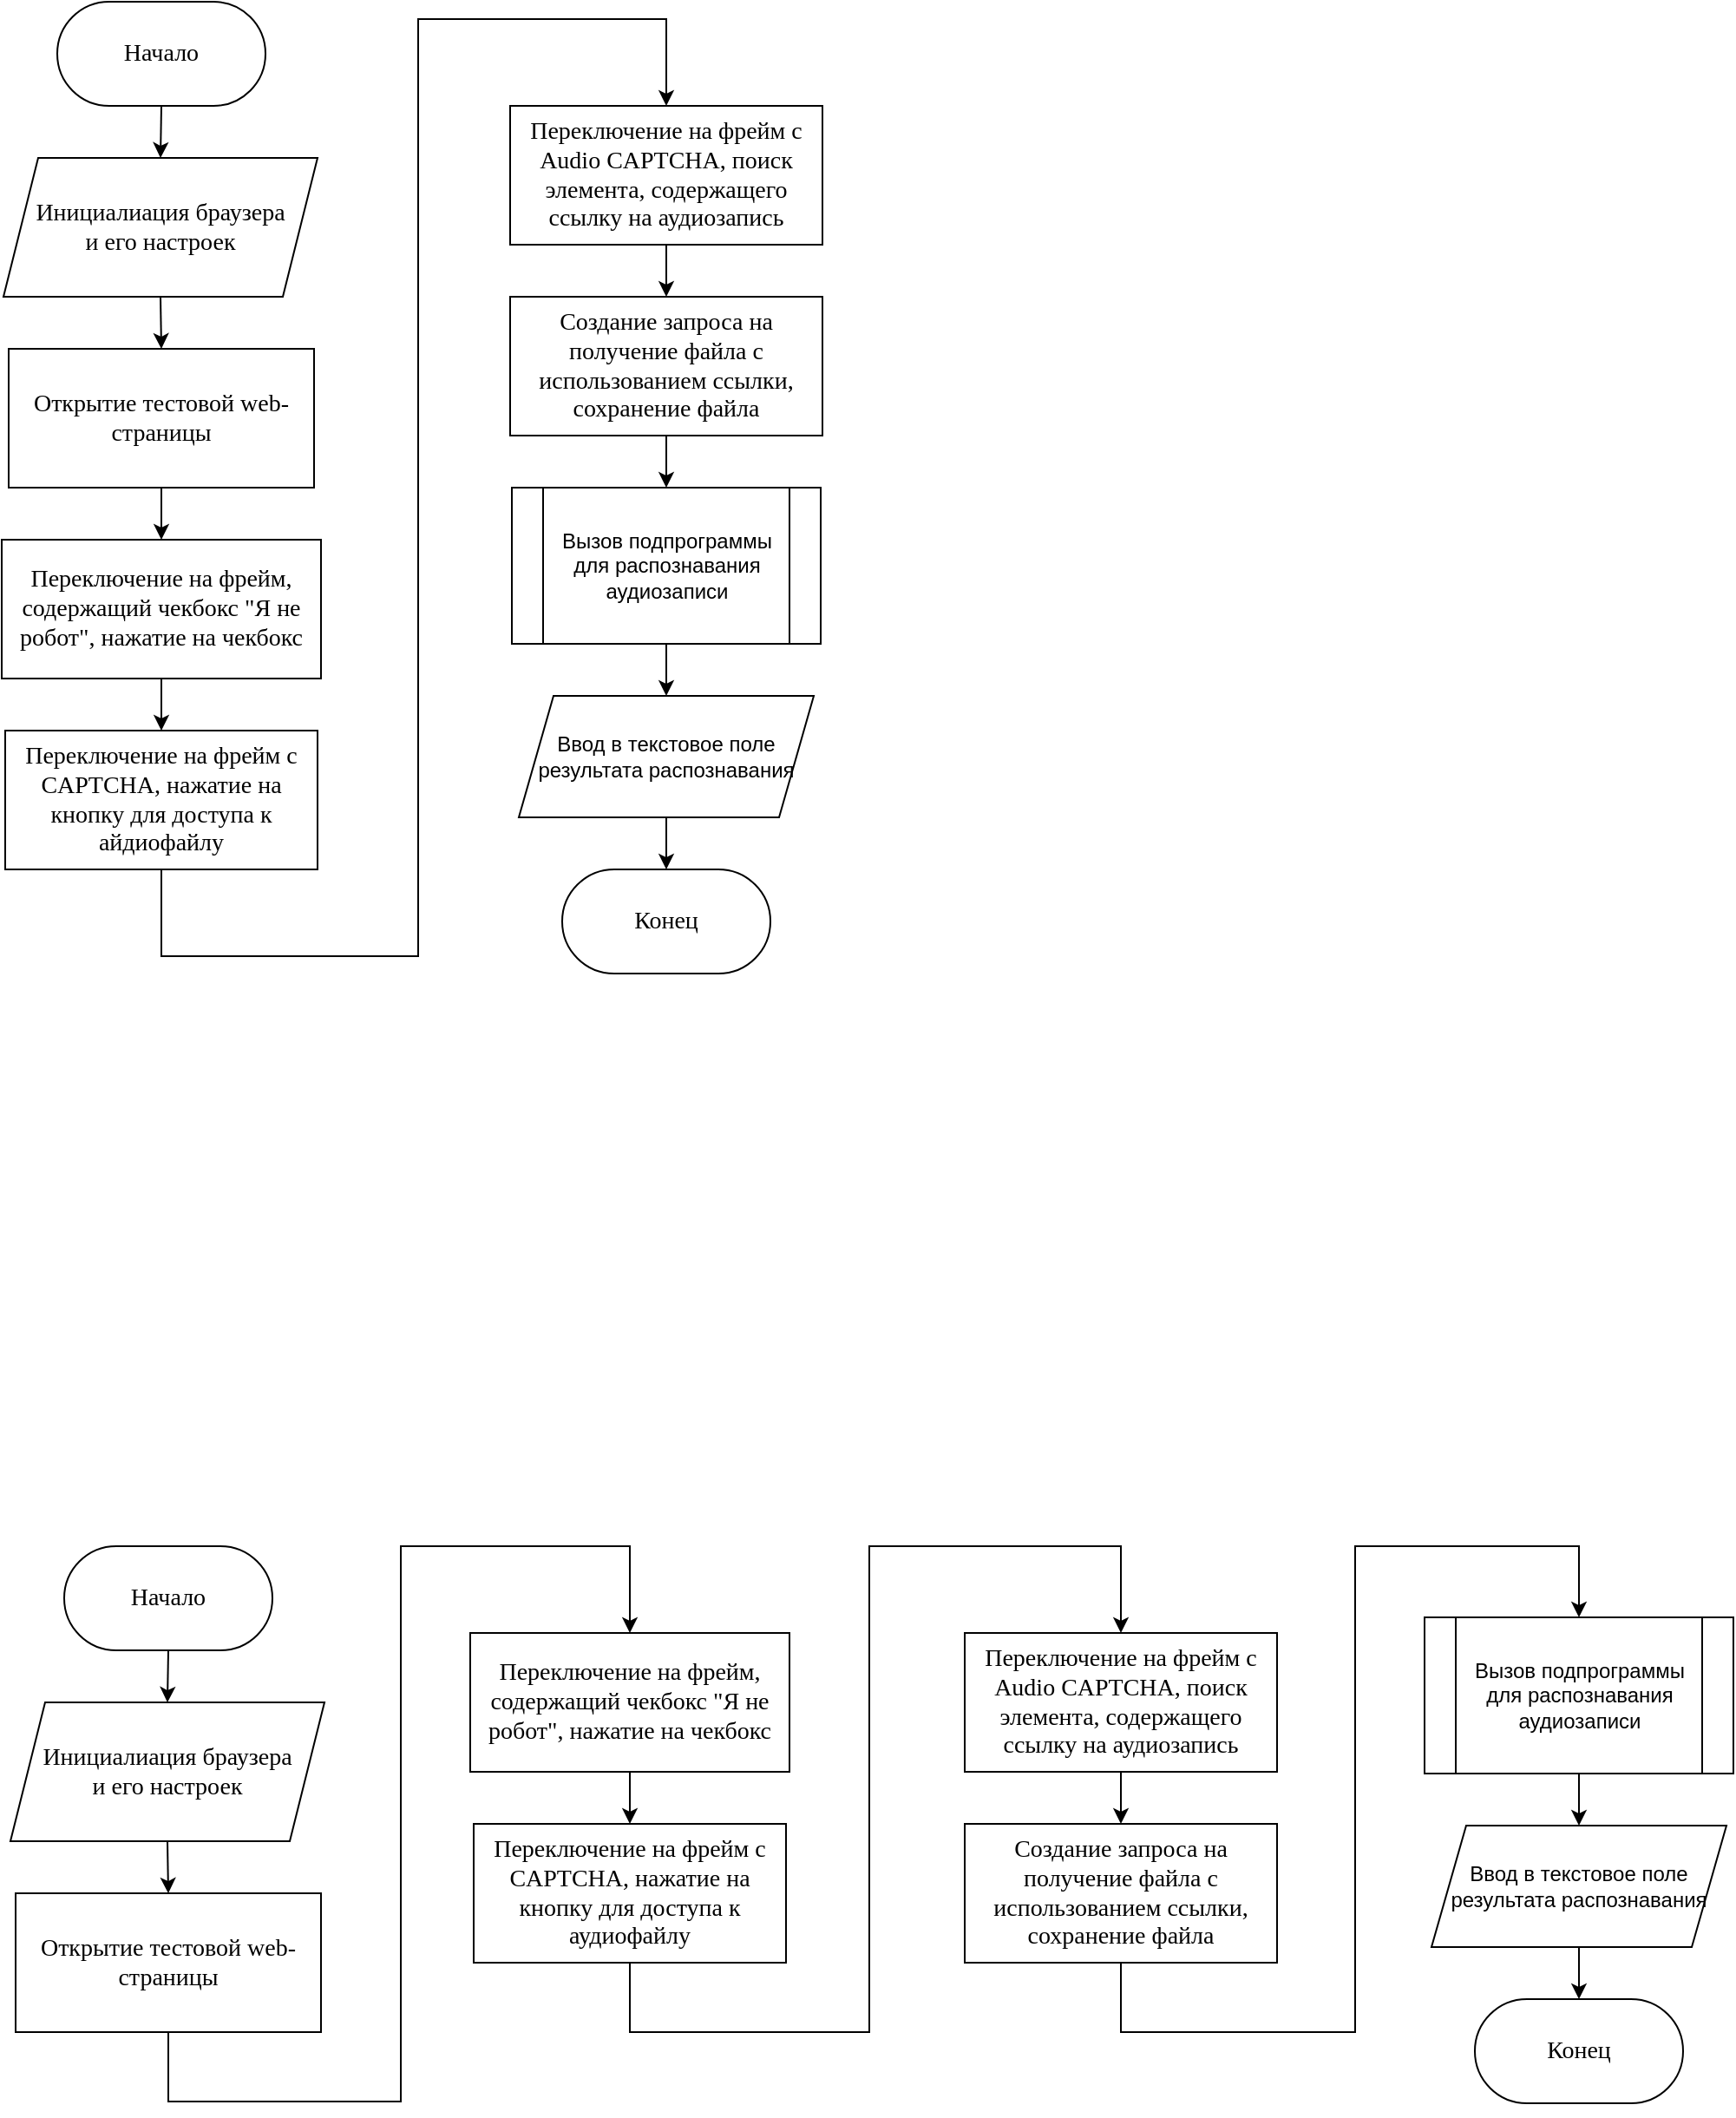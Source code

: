 <mxfile version="26.3.0">
  <diagram id="C5RBs43oDa-KdzZeNtuy" name="Page-1">
    <mxGraphModel dx="1426" dy="777" grid="1" gridSize="10" guides="1" tooltips="1" connect="1" arrows="1" fold="1" page="1" pageScale="1" pageWidth="1169" pageHeight="827" math="0" shadow="0">
      <root>
        <mxCell id="WIyWlLk6GJQsqaUBKTNV-0" />
        <mxCell id="WIyWlLk6GJQsqaUBKTNV-1" parent="WIyWlLk6GJQsqaUBKTNV-0" />
        <mxCell id="pFASb3sMWm2JdV4sOUbT-0" value="&lt;font face=&quot;Times New Roman&quot; style=&quot;font-size: 14px;&quot;&gt;Начало&lt;/font&gt;" style="rounded=1;whiteSpace=wrap;html=1;arcSize=50;" parent="WIyWlLk6GJQsqaUBKTNV-1" vertex="1">
          <mxGeometry x="62" y="30" width="120" height="60" as="geometry" />
        </mxCell>
        <mxCell id="pFASb3sMWm2JdV4sOUbT-1" value="&lt;font style=&quot;font-size: 14px;&quot; face=&quot;Times New Roman&quot;&gt;Конец&lt;/font&gt;" style="rounded=1;whiteSpace=wrap;html=1;arcSize=50;" parent="WIyWlLk6GJQsqaUBKTNV-1" vertex="1">
          <mxGeometry x="353" y="530" width="120" height="60" as="geometry" />
        </mxCell>
        <mxCell id="pFASb3sMWm2JdV4sOUbT-2" value="&lt;font style=&quot;font-size: 14px;&quot; face=&quot;Times New Roman&quot;&gt;Инициалиация браузера&lt;/font&gt;&lt;div&gt;&lt;font style=&quot;font-size: 14px;&quot; face=&quot;Times New Roman&quot;&gt;и его настроек&lt;/font&gt;&lt;/div&gt;" style="shape=parallelogram;perimeter=parallelogramPerimeter;whiteSpace=wrap;html=1;fixedSize=1;" parent="WIyWlLk6GJQsqaUBKTNV-1" vertex="1">
          <mxGeometry x="31" y="120" width="181" height="80" as="geometry" />
        </mxCell>
        <mxCell id="pFASb3sMWm2JdV4sOUbT-3" value="&lt;font face=&quot;Times New Roman&quot; style=&quot;font-size: 14px;&quot;&gt;Открытие тестовой web-страницы&lt;/font&gt;" style="rounded=0;whiteSpace=wrap;html=1;" parent="WIyWlLk6GJQsqaUBKTNV-1" vertex="1">
          <mxGeometry x="34" y="230" width="176" height="80" as="geometry" />
        </mxCell>
        <mxCell id="pFASb3sMWm2JdV4sOUbT-4" value="&lt;font face=&quot;Times New Roman&quot; style=&quot;font-size: 14px;&quot;&gt;Переключение на фрейм, содержащий чекбокс &quot;Я не робот&quot;, нажатие на чекбокс&lt;/font&gt;" style="rounded=0;whiteSpace=wrap;html=1;" parent="WIyWlLk6GJQsqaUBKTNV-1" vertex="1">
          <mxGeometry x="30" y="340" width="184" height="80" as="geometry" />
        </mxCell>
        <mxCell id="pFASb3sMWm2JdV4sOUbT-5" value="&lt;font style=&quot;font-size: 14px;&quot; face=&quot;Times New Roman&quot;&gt;Переключение на фрейм с CAPTCHA, нажатие на кнопку для доступа к айдиофайлу&lt;/font&gt;" style="rounded=0;whiteSpace=wrap;html=1;" parent="WIyWlLk6GJQsqaUBKTNV-1" vertex="1">
          <mxGeometry x="32" y="450" width="180" height="80" as="geometry" />
        </mxCell>
        <mxCell id="pFASb3sMWm2JdV4sOUbT-6" value="&lt;font style=&quot;font-size: 14px;&quot; face=&quot;Times New Roman&quot;&gt;Переключение на фрейм с Audio CAPTCHA, поиск элемента, содержащего ссылку на аудиозапись&lt;/font&gt;" style="rounded=0;whiteSpace=wrap;html=1;" parent="WIyWlLk6GJQsqaUBKTNV-1" vertex="1">
          <mxGeometry x="323" y="90" width="180" height="80" as="geometry" />
        </mxCell>
        <mxCell id="pFASb3sMWm2JdV4sOUbT-8" value="&lt;font style=&quot;font-size: 14px;&quot; face=&quot;Times New Roman&quot;&gt;Создание запроса на получение файла с использованием ссылки, сохранение файла&lt;/font&gt;" style="rounded=0;whiteSpace=wrap;html=1;" parent="WIyWlLk6GJQsqaUBKTNV-1" vertex="1">
          <mxGeometry x="323" y="200" width="180" height="80" as="geometry" />
        </mxCell>
        <mxCell id="pFASb3sMWm2JdV4sOUbT-9" value="Вызов подпрограммы для распознавания аудиозаписи" style="shape=process;whiteSpace=wrap;html=1;backgroundOutline=1;" parent="WIyWlLk6GJQsqaUBKTNV-1" vertex="1">
          <mxGeometry x="324" y="310" width="178" height="90" as="geometry" />
        </mxCell>
        <mxCell id="pFASb3sMWm2JdV4sOUbT-10" value="Ввод в текстовое поле результата распознавания" style="shape=parallelogram;perimeter=parallelogramPerimeter;whiteSpace=wrap;html=1;fixedSize=1;" parent="WIyWlLk6GJQsqaUBKTNV-1" vertex="1">
          <mxGeometry x="328" y="430" width="170" height="70" as="geometry" />
        </mxCell>
        <mxCell id="pFASb3sMWm2JdV4sOUbT-11" value="" style="endArrow=classic;html=1;rounded=0;exitX=0.5;exitY=1;exitDx=0;exitDy=0;entryX=0.5;entryY=0;entryDx=0;entryDy=0;" parent="WIyWlLk6GJQsqaUBKTNV-1" source="pFASb3sMWm2JdV4sOUbT-0" target="pFASb3sMWm2JdV4sOUbT-2" edge="1">
          <mxGeometry width="50" height="50" relative="1" as="geometry">
            <mxPoint x="530" y="330" as="sourcePoint" />
            <mxPoint x="580" y="280" as="targetPoint" />
          </mxGeometry>
        </mxCell>
        <mxCell id="pFASb3sMWm2JdV4sOUbT-12" value="" style="endArrow=classic;html=1;rounded=0;exitX=0.5;exitY=1;exitDx=0;exitDy=0;entryX=0.5;entryY=0;entryDx=0;entryDy=0;" parent="WIyWlLk6GJQsqaUBKTNV-1" source="pFASb3sMWm2JdV4sOUbT-2" target="pFASb3sMWm2JdV4sOUbT-3" edge="1">
          <mxGeometry width="50" height="50" relative="1" as="geometry">
            <mxPoint x="530" y="330" as="sourcePoint" />
            <mxPoint x="580" y="280" as="targetPoint" />
          </mxGeometry>
        </mxCell>
        <mxCell id="pFASb3sMWm2JdV4sOUbT-13" value="" style="endArrow=classic;html=1;rounded=0;exitX=0.5;exitY=1;exitDx=0;exitDy=0;entryX=0.5;entryY=0;entryDx=0;entryDy=0;" parent="WIyWlLk6GJQsqaUBKTNV-1" source="pFASb3sMWm2JdV4sOUbT-3" target="pFASb3sMWm2JdV4sOUbT-4" edge="1">
          <mxGeometry width="50" height="50" relative="1" as="geometry">
            <mxPoint x="530" y="330" as="sourcePoint" />
            <mxPoint x="580" y="280" as="targetPoint" />
          </mxGeometry>
        </mxCell>
        <mxCell id="pFASb3sMWm2JdV4sOUbT-14" value="" style="endArrow=classic;html=1;rounded=0;exitX=0.5;exitY=1;exitDx=0;exitDy=0;entryX=0.5;entryY=0;entryDx=0;entryDy=0;" parent="WIyWlLk6GJQsqaUBKTNV-1" source="pFASb3sMWm2JdV4sOUbT-4" target="pFASb3sMWm2JdV4sOUbT-5" edge="1">
          <mxGeometry width="50" height="50" relative="1" as="geometry">
            <mxPoint x="530" y="330" as="sourcePoint" />
            <mxPoint x="580" y="280" as="targetPoint" />
          </mxGeometry>
        </mxCell>
        <mxCell id="pFASb3sMWm2JdV4sOUbT-15" value="" style="endArrow=classic;html=1;rounded=0;exitX=0.5;exitY=1;exitDx=0;exitDy=0;entryX=0.5;entryY=0;entryDx=0;entryDy=0;" parent="WIyWlLk6GJQsqaUBKTNV-1" source="pFASb3sMWm2JdV4sOUbT-6" target="pFASb3sMWm2JdV4sOUbT-8" edge="1">
          <mxGeometry width="50" height="50" relative="1" as="geometry">
            <mxPoint x="530" y="330" as="sourcePoint" />
            <mxPoint x="580" y="280" as="targetPoint" />
          </mxGeometry>
        </mxCell>
        <mxCell id="pFASb3sMWm2JdV4sOUbT-16" value="" style="endArrow=classic;html=1;rounded=0;exitX=0.5;exitY=1;exitDx=0;exitDy=0;entryX=0.5;entryY=0;entryDx=0;entryDy=0;" parent="WIyWlLk6GJQsqaUBKTNV-1" source="pFASb3sMWm2JdV4sOUbT-8" target="pFASb3sMWm2JdV4sOUbT-9" edge="1">
          <mxGeometry width="50" height="50" relative="1" as="geometry">
            <mxPoint x="530" y="330" as="sourcePoint" />
            <mxPoint x="580" y="280" as="targetPoint" />
          </mxGeometry>
        </mxCell>
        <mxCell id="pFASb3sMWm2JdV4sOUbT-17" value="" style="endArrow=classic;html=1;rounded=0;exitX=0.5;exitY=1;exitDx=0;exitDy=0;entryX=0.5;entryY=0;entryDx=0;entryDy=0;" parent="WIyWlLk6GJQsqaUBKTNV-1" source="pFASb3sMWm2JdV4sOUbT-9" target="pFASb3sMWm2JdV4sOUbT-10" edge="1">
          <mxGeometry width="50" height="50" relative="1" as="geometry">
            <mxPoint x="530" y="330" as="sourcePoint" />
            <mxPoint x="580" y="280" as="targetPoint" />
          </mxGeometry>
        </mxCell>
        <mxCell id="pFASb3sMWm2JdV4sOUbT-18" value="" style="endArrow=classic;html=1;rounded=0;exitX=0.5;exitY=1;exitDx=0;exitDy=0;entryX=0.5;entryY=0;entryDx=0;entryDy=0;" parent="WIyWlLk6GJQsqaUBKTNV-1" source="pFASb3sMWm2JdV4sOUbT-10" target="pFASb3sMWm2JdV4sOUbT-1" edge="1">
          <mxGeometry width="50" height="50" relative="1" as="geometry">
            <mxPoint x="530" y="330" as="sourcePoint" />
            <mxPoint x="580" y="280" as="targetPoint" />
          </mxGeometry>
        </mxCell>
        <mxCell id="pFASb3sMWm2JdV4sOUbT-19" value="" style="endArrow=classic;html=1;rounded=0;exitX=0.5;exitY=1;exitDx=0;exitDy=0;entryX=0.5;entryY=0;entryDx=0;entryDy=0;" parent="WIyWlLk6GJQsqaUBKTNV-1" source="pFASb3sMWm2JdV4sOUbT-5" target="pFASb3sMWm2JdV4sOUbT-6" edge="1">
          <mxGeometry width="50" height="50" relative="1" as="geometry">
            <mxPoint x="530" y="330" as="sourcePoint" />
            <mxPoint x="580" y="280" as="targetPoint" />
            <Array as="points">
              <mxPoint x="122" y="580" />
              <mxPoint x="270" y="580" />
              <mxPoint x="270" y="40" />
              <mxPoint x="413" y="40" />
            </Array>
          </mxGeometry>
        </mxCell>
        <mxCell id="bTIxqWxv3WM_cKMwRkKn-0" value="&lt;font face=&quot;Times New Roman&quot; style=&quot;font-size: 14px;&quot;&gt;Начало&lt;/font&gt;" style="rounded=1;whiteSpace=wrap;html=1;arcSize=50;" parent="WIyWlLk6GJQsqaUBKTNV-1" vertex="1">
          <mxGeometry x="66" y="920" width="120" height="60" as="geometry" />
        </mxCell>
        <mxCell id="bTIxqWxv3WM_cKMwRkKn-1" value="&lt;font style=&quot;font-size: 14px;&quot; face=&quot;Times New Roman&quot;&gt;Конец&lt;/font&gt;" style="rounded=1;whiteSpace=wrap;html=1;arcSize=50;" parent="WIyWlLk6GJQsqaUBKTNV-1" vertex="1">
          <mxGeometry x="879" y="1181" width="120" height="60" as="geometry" />
        </mxCell>
        <mxCell id="bTIxqWxv3WM_cKMwRkKn-2" value="&lt;font style=&quot;font-size: 14px;&quot; face=&quot;Times New Roman&quot;&gt;Инициалиация браузера&lt;/font&gt;&lt;div&gt;&lt;font style=&quot;font-size: 14px;&quot; face=&quot;Times New Roman&quot;&gt;и его настроек&lt;/font&gt;&lt;/div&gt;" style="shape=parallelogram;perimeter=parallelogramPerimeter;whiteSpace=wrap;html=1;fixedSize=1;" parent="WIyWlLk6GJQsqaUBKTNV-1" vertex="1">
          <mxGeometry x="35" y="1010" width="181" height="80" as="geometry" />
        </mxCell>
        <mxCell id="bTIxqWxv3WM_cKMwRkKn-3" value="&lt;font face=&quot;Times New Roman&quot; style=&quot;font-size: 14px;&quot;&gt;Открытие тестовой web-страницы&lt;/font&gt;" style="rounded=0;whiteSpace=wrap;html=1;" parent="WIyWlLk6GJQsqaUBKTNV-1" vertex="1">
          <mxGeometry x="38" y="1120" width="176" height="80" as="geometry" />
        </mxCell>
        <mxCell id="bTIxqWxv3WM_cKMwRkKn-4" value="&lt;font face=&quot;Times New Roman&quot; style=&quot;font-size: 14px;&quot;&gt;Переключение на фрейм, содержащий чекбокс &quot;Я не робот&quot;, нажатие на чекбокс&lt;/font&gt;" style="rounded=0;whiteSpace=wrap;html=1;" parent="WIyWlLk6GJQsqaUBKTNV-1" vertex="1">
          <mxGeometry x="300" y="970" width="184" height="80" as="geometry" />
        </mxCell>
        <mxCell id="bTIxqWxv3WM_cKMwRkKn-5" value="&lt;font style=&quot;font-size: 14px;&quot; face=&quot;Times New Roman&quot;&gt;Переключение на фрейм с CAPTCHA, нажатие на кнопку для доступа к аудиофайлу&lt;/font&gt;" style="rounded=0;whiteSpace=wrap;html=1;" parent="WIyWlLk6GJQsqaUBKTNV-1" vertex="1">
          <mxGeometry x="302" y="1080" width="180" height="80" as="geometry" />
        </mxCell>
        <mxCell id="bTIxqWxv3WM_cKMwRkKn-6" value="&lt;font style=&quot;font-size: 14px;&quot; face=&quot;Times New Roman&quot;&gt;Переключение на фрейм с Audio CAPTCHA, поиск элемента, содержащего ссылку на аудиозапись&lt;/font&gt;" style="rounded=0;whiteSpace=wrap;html=1;" parent="WIyWlLk6GJQsqaUBKTNV-1" vertex="1">
          <mxGeometry x="585" y="970" width="180" height="80" as="geometry" />
        </mxCell>
        <mxCell id="bTIxqWxv3WM_cKMwRkKn-7" value="&lt;font style=&quot;font-size: 14px;&quot; face=&quot;Times New Roman&quot;&gt;Создание запроса на получение файла с использованием ссылки, сохранение файла&lt;/font&gt;" style="rounded=0;whiteSpace=wrap;html=1;" parent="WIyWlLk6GJQsqaUBKTNV-1" vertex="1">
          <mxGeometry x="585" y="1080" width="180" height="80" as="geometry" />
        </mxCell>
        <mxCell id="bTIxqWxv3WM_cKMwRkKn-8" value="Вызов подпрограммы для распознавания аудиозаписи" style="shape=process;whiteSpace=wrap;html=1;backgroundOutline=1;" parent="WIyWlLk6GJQsqaUBKTNV-1" vertex="1">
          <mxGeometry x="850" y="961" width="178" height="90" as="geometry" />
        </mxCell>
        <mxCell id="bTIxqWxv3WM_cKMwRkKn-9" value="Ввод в текстовое поле результата распознавания" style="shape=parallelogram;perimeter=parallelogramPerimeter;whiteSpace=wrap;html=1;fixedSize=1;" parent="WIyWlLk6GJQsqaUBKTNV-1" vertex="1">
          <mxGeometry x="854" y="1081" width="170" height="70" as="geometry" />
        </mxCell>
        <mxCell id="bTIxqWxv3WM_cKMwRkKn-10" value="" style="endArrow=classic;html=1;rounded=0;exitX=0.5;exitY=1;exitDx=0;exitDy=0;entryX=0.5;entryY=0;entryDx=0;entryDy=0;" parent="WIyWlLk6GJQsqaUBKTNV-1" source="bTIxqWxv3WM_cKMwRkKn-0" target="bTIxqWxv3WM_cKMwRkKn-2" edge="1">
          <mxGeometry width="50" height="50" relative="1" as="geometry">
            <mxPoint x="534" y="1220" as="sourcePoint" />
            <mxPoint x="584" y="1170" as="targetPoint" />
          </mxGeometry>
        </mxCell>
        <mxCell id="bTIxqWxv3WM_cKMwRkKn-11" value="" style="endArrow=classic;html=1;rounded=0;exitX=0.5;exitY=1;exitDx=0;exitDy=0;entryX=0.5;entryY=0;entryDx=0;entryDy=0;" parent="WIyWlLk6GJQsqaUBKTNV-1" source="bTIxqWxv3WM_cKMwRkKn-2" target="bTIxqWxv3WM_cKMwRkKn-3" edge="1">
          <mxGeometry width="50" height="50" relative="1" as="geometry">
            <mxPoint x="534" y="1220" as="sourcePoint" />
            <mxPoint x="584" y="1170" as="targetPoint" />
          </mxGeometry>
        </mxCell>
        <mxCell id="bTIxqWxv3WM_cKMwRkKn-12" value="" style="endArrow=classic;html=1;rounded=0;exitX=0.5;exitY=1;exitDx=0;exitDy=0;entryX=0.5;entryY=0;entryDx=0;entryDy=0;" parent="WIyWlLk6GJQsqaUBKTNV-1" source="bTIxqWxv3WM_cKMwRkKn-3" target="bTIxqWxv3WM_cKMwRkKn-4" edge="1">
          <mxGeometry width="50" height="50" relative="1" as="geometry">
            <mxPoint x="534" y="1220" as="sourcePoint" />
            <mxPoint x="584" y="1170" as="targetPoint" />
            <Array as="points">
              <mxPoint x="126" y="1240" />
              <mxPoint x="260" y="1240" />
              <mxPoint x="260" y="920" />
              <mxPoint x="392" y="920" />
            </Array>
          </mxGeometry>
        </mxCell>
        <mxCell id="bTIxqWxv3WM_cKMwRkKn-13" value="" style="endArrow=classic;html=1;rounded=0;exitX=0.5;exitY=1;exitDx=0;exitDy=0;entryX=0.5;entryY=0;entryDx=0;entryDy=0;" parent="WIyWlLk6GJQsqaUBKTNV-1" source="bTIxqWxv3WM_cKMwRkKn-4" target="bTIxqWxv3WM_cKMwRkKn-5" edge="1">
          <mxGeometry width="50" height="50" relative="1" as="geometry">
            <mxPoint x="800" y="960" as="sourcePoint" />
            <mxPoint x="850" y="910" as="targetPoint" />
          </mxGeometry>
        </mxCell>
        <mxCell id="bTIxqWxv3WM_cKMwRkKn-14" value="" style="endArrow=classic;html=1;rounded=0;exitX=0.5;exitY=1;exitDx=0;exitDy=0;entryX=0.5;entryY=0;entryDx=0;entryDy=0;" parent="WIyWlLk6GJQsqaUBKTNV-1" source="bTIxqWxv3WM_cKMwRkKn-6" target="bTIxqWxv3WM_cKMwRkKn-7" edge="1">
          <mxGeometry width="50" height="50" relative="1" as="geometry">
            <mxPoint x="792" y="1210" as="sourcePoint" />
            <mxPoint x="842" y="1160" as="targetPoint" />
          </mxGeometry>
        </mxCell>
        <mxCell id="bTIxqWxv3WM_cKMwRkKn-15" value="" style="endArrow=classic;html=1;rounded=0;exitX=0.5;exitY=1;exitDx=0;exitDy=0;entryX=0.5;entryY=0;entryDx=0;entryDy=0;" parent="WIyWlLk6GJQsqaUBKTNV-1" source="bTIxqWxv3WM_cKMwRkKn-7" target="bTIxqWxv3WM_cKMwRkKn-8" edge="1">
          <mxGeometry width="50" height="50" relative="1" as="geometry">
            <mxPoint x="907" y="1220" as="sourcePoint" />
            <mxPoint x="957" y="1170" as="targetPoint" />
            <Array as="points">
              <mxPoint x="675" y="1200" />
              <mxPoint x="810" y="1200" />
              <mxPoint x="810" y="920" />
              <mxPoint x="939" y="920" />
            </Array>
          </mxGeometry>
        </mxCell>
        <mxCell id="bTIxqWxv3WM_cKMwRkKn-16" value="" style="endArrow=classic;html=1;rounded=0;exitX=0.5;exitY=1;exitDx=0;exitDy=0;entryX=0.5;entryY=0;entryDx=0;entryDy=0;" parent="WIyWlLk6GJQsqaUBKTNV-1" source="bTIxqWxv3WM_cKMwRkKn-8" target="bTIxqWxv3WM_cKMwRkKn-9" edge="1">
          <mxGeometry width="50" height="50" relative="1" as="geometry">
            <mxPoint x="1056" y="981" as="sourcePoint" />
            <mxPoint x="1106" y="931" as="targetPoint" />
          </mxGeometry>
        </mxCell>
        <mxCell id="bTIxqWxv3WM_cKMwRkKn-17" value="" style="endArrow=classic;html=1;rounded=0;exitX=0.5;exitY=1;exitDx=0;exitDy=0;entryX=0.5;entryY=0;entryDx=0;entryDy=0;" parent="WIyWlLk6GJQsqaUBKTNV-1" source="bTIxqWxv3WM_cKMwRkKn-9" target="bTIxqWxv3WM_cKMwRkKn-1" edge="1">
          <mxGeometry width="50" height="50" relative="1" as="geometry">
            <mxPoint x="1056" y="981" as="sourcePoint" />
            <mxPoint x="1106" y="931" as="targetPoint" />
          </mxGeometry>
        </mxCell>
        <mxCell id="bTIxqWxv3WM_cKMwRkKn-19" value="" style="endArrow=classic;html=1;rounded=0;exitX=0.5;exitY=1;exitDx=0;exitDy=0;entryX=0.5;entryY=0;entryDx=0;entryDy=0;" parent="WIyWlLk6GJQsqaUBKTNV-1" source="bTIxqWxv3WM_cKMwRkKn-5" target="bTIxqWxv3WM_cKMwRkKn-6" edge="1">
          <mxGeometry width="50" height="50" relative="1" as="geometry">
            <mxPoint x="390" y="1270" as="sourcePoint" />
            <mxPoint x="440" y="1220" as="targetPoint" />
            <Array as="points">
              <mxPoint x="392" y="1200" />
              <mxPoint x="530" y="1200" />
              <mxPoint x="530" y="920" />
              <mxPoint x="675" y="920" />
            </Array>
          </mxGeometry>
        </mxCell>
      </root>
    </mxGraphModel>
  </diagram>
</mxfile>

